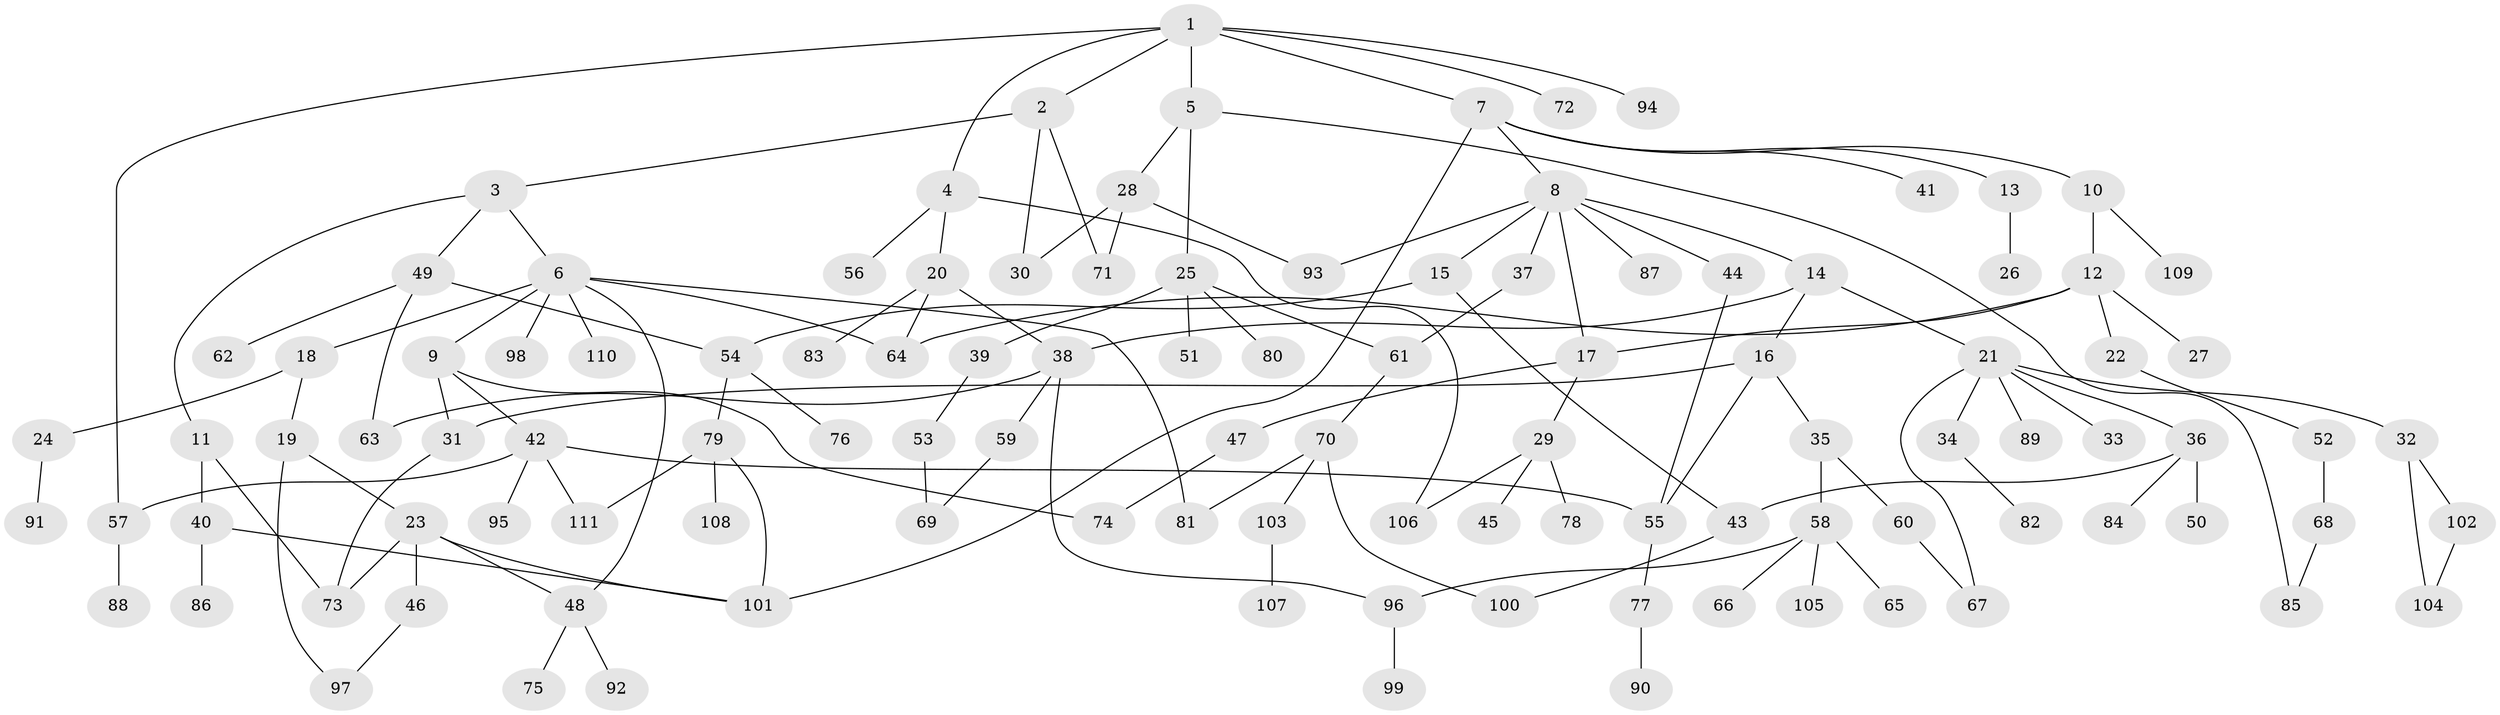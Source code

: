 // Generated by graph-tools (version 1.1) at 2025/34/03/09/25 02:34:28]
// undirected, 111 vertices, 142 edges
graph export_dot {
graph [start="1"]
  node [color=gray90,style=filled];
  1;
  2;
  3;
  4;
  5;
  6;
  7;
  8;
  9;
  10;
  11;
  12;
  13;
  14;
  15;
  16;
  17;
  18;
  19;
  20;
  21;
  22;
  23;
  24;
  25;
  26;
  27;
  28;
  29;
  30;
  31;
  32;
  33;
  34;
  35;
  36;
  37;
  38;
  39;
  40;
  41;
  42;
  43;
  44;
  45;
  46;
  47;
  48;
  49;
  50;
  51;
  52;
  53;
  54;
  55;
  56;
  57;
  58;
  59;
  60;
  61;
  62;
  63;
  64;
  65;
  66;
  67;
  68;
  69;
  70;
  71;
  72;
  73;
  74;
  75;
  76;
  77;
  78;
  79;
  80;
  81;
  82;
  83;
  84;
  85;
  86;
  87;
  88;
  89;
  90;
  91;
  92;
  93;
  94;
  95;
  96;
  97;
  98;
  99;
  100;
  101;
  102;
  103;
  104;
  105;
  106;
  107;
  108;
  109;
  110;
  111;
  1 -- 2;
  1 -- 4;
  1 -- 5;
  1 -- 7;
  1 -- 57;
  1 -- 72;
  1 -- 94;
  2 -- 3;
  2 -- 30;
  2 -- 71;
  3 -- 6;
  3 -- 11;
  3 -- 49;
  4 -- 20;
  4 -- 56;
  4 -- 106;
  5 -- 25;
  5 -- 28;
  5 -- 85;
  6 -- 9;
  6 -- 18;
  6 -- 48;
  6 -- 98;
  6 -- 110;
  6 -- 64;
  6 -- 81;
  7 -- 8;
  7 -- 10;
  7 -- 13;
  7 -- 41;
  7 -- 101;
  8 -- 14;
  8 -- 15;
  8 -- 37;
  8 -- 44;
  8 -- 87;
  8 -- 93;
  8 -- 17;
  9 -- 31;
  9 -- 42;
  9 -- 74;
  10 -- 12;
  10 -- 109;
  11 -- 40;
  11 -- 73;
  12 -- 17;
  12 -- 22;
  12 -- 27;
  12 -- 64;
  13 -- 26;
  14 -- 16;
  14 -- 21;
  14 -- 38;
  15 -- 43;
  15 -- 54;
  16 -- 35;
  16 -- 55;
  16 -- 31;
  17 -- 29;
  17 -- 47;
  18 -- 19;
  18 -- 24;
  19 -- 23;
  19 -- 97;
  20 -- 64;
  20 -- 83;
  20 -- 38;
  21 -- 32;
  21 -- 33;
  21 -- 34;
  21 -- 36;
  21 -- 67;
  21 -- 89;
  22 -- 52;
  23 -- 46;
  23 -- 73;
  23 -- 48;
  23 -- 101;
  24 -- 91;
  25 -- 39;
  25 -- 51;
  25 -- 80;
  25 -- 61;
  28 -- 71;
  28 -- 93;
  28 -- 30;
  29 -- 45;
  29 -- 78;
  29 -- 106;
  31 -- 73;
  32 -- 102;
  32 -- 104;
  34 -- 82;
  35 -- 58;
  35 -- 60;
  36 -- 50;
  36 -- 84;
  36 -- 43;
  37 -- 61;
  38 -- 59;
  38 -- 63;
  38 -- 96;
  39 -- 53;
  40 -- 86;
  40 -- 101;
  42 -- 55;
  42 -- 95;
  42 -- 111;
  42 -- 57;
  43 -- 100;
  44 -- 55;
  46 -- 97;
  47 -- 74;
  48 -- 75;
  48 -- 92;
  49 -- 62;
  49 -- 63;
  49 -- 54;
  52 -- 68;
  53 -- 69;
  54 -- 76;
  54 -- 79;
  55 -- 77;
  57 -- 88;
  58 -- 65;
  58 -- 66;
  58 -- 105;
  58 -- 96;
  59 -- 69;
  60 -- 67;
  61 -- 70;
  68 -- 85;
  70 -- 81;
  70 -- 103;
  70 -- 100;
  77 -- 90;
  79 -- 108;
  79 -- 111;
  79 -- 101;
  96 -- 99;
  102 -- 104;
  103 -- 107;
}
